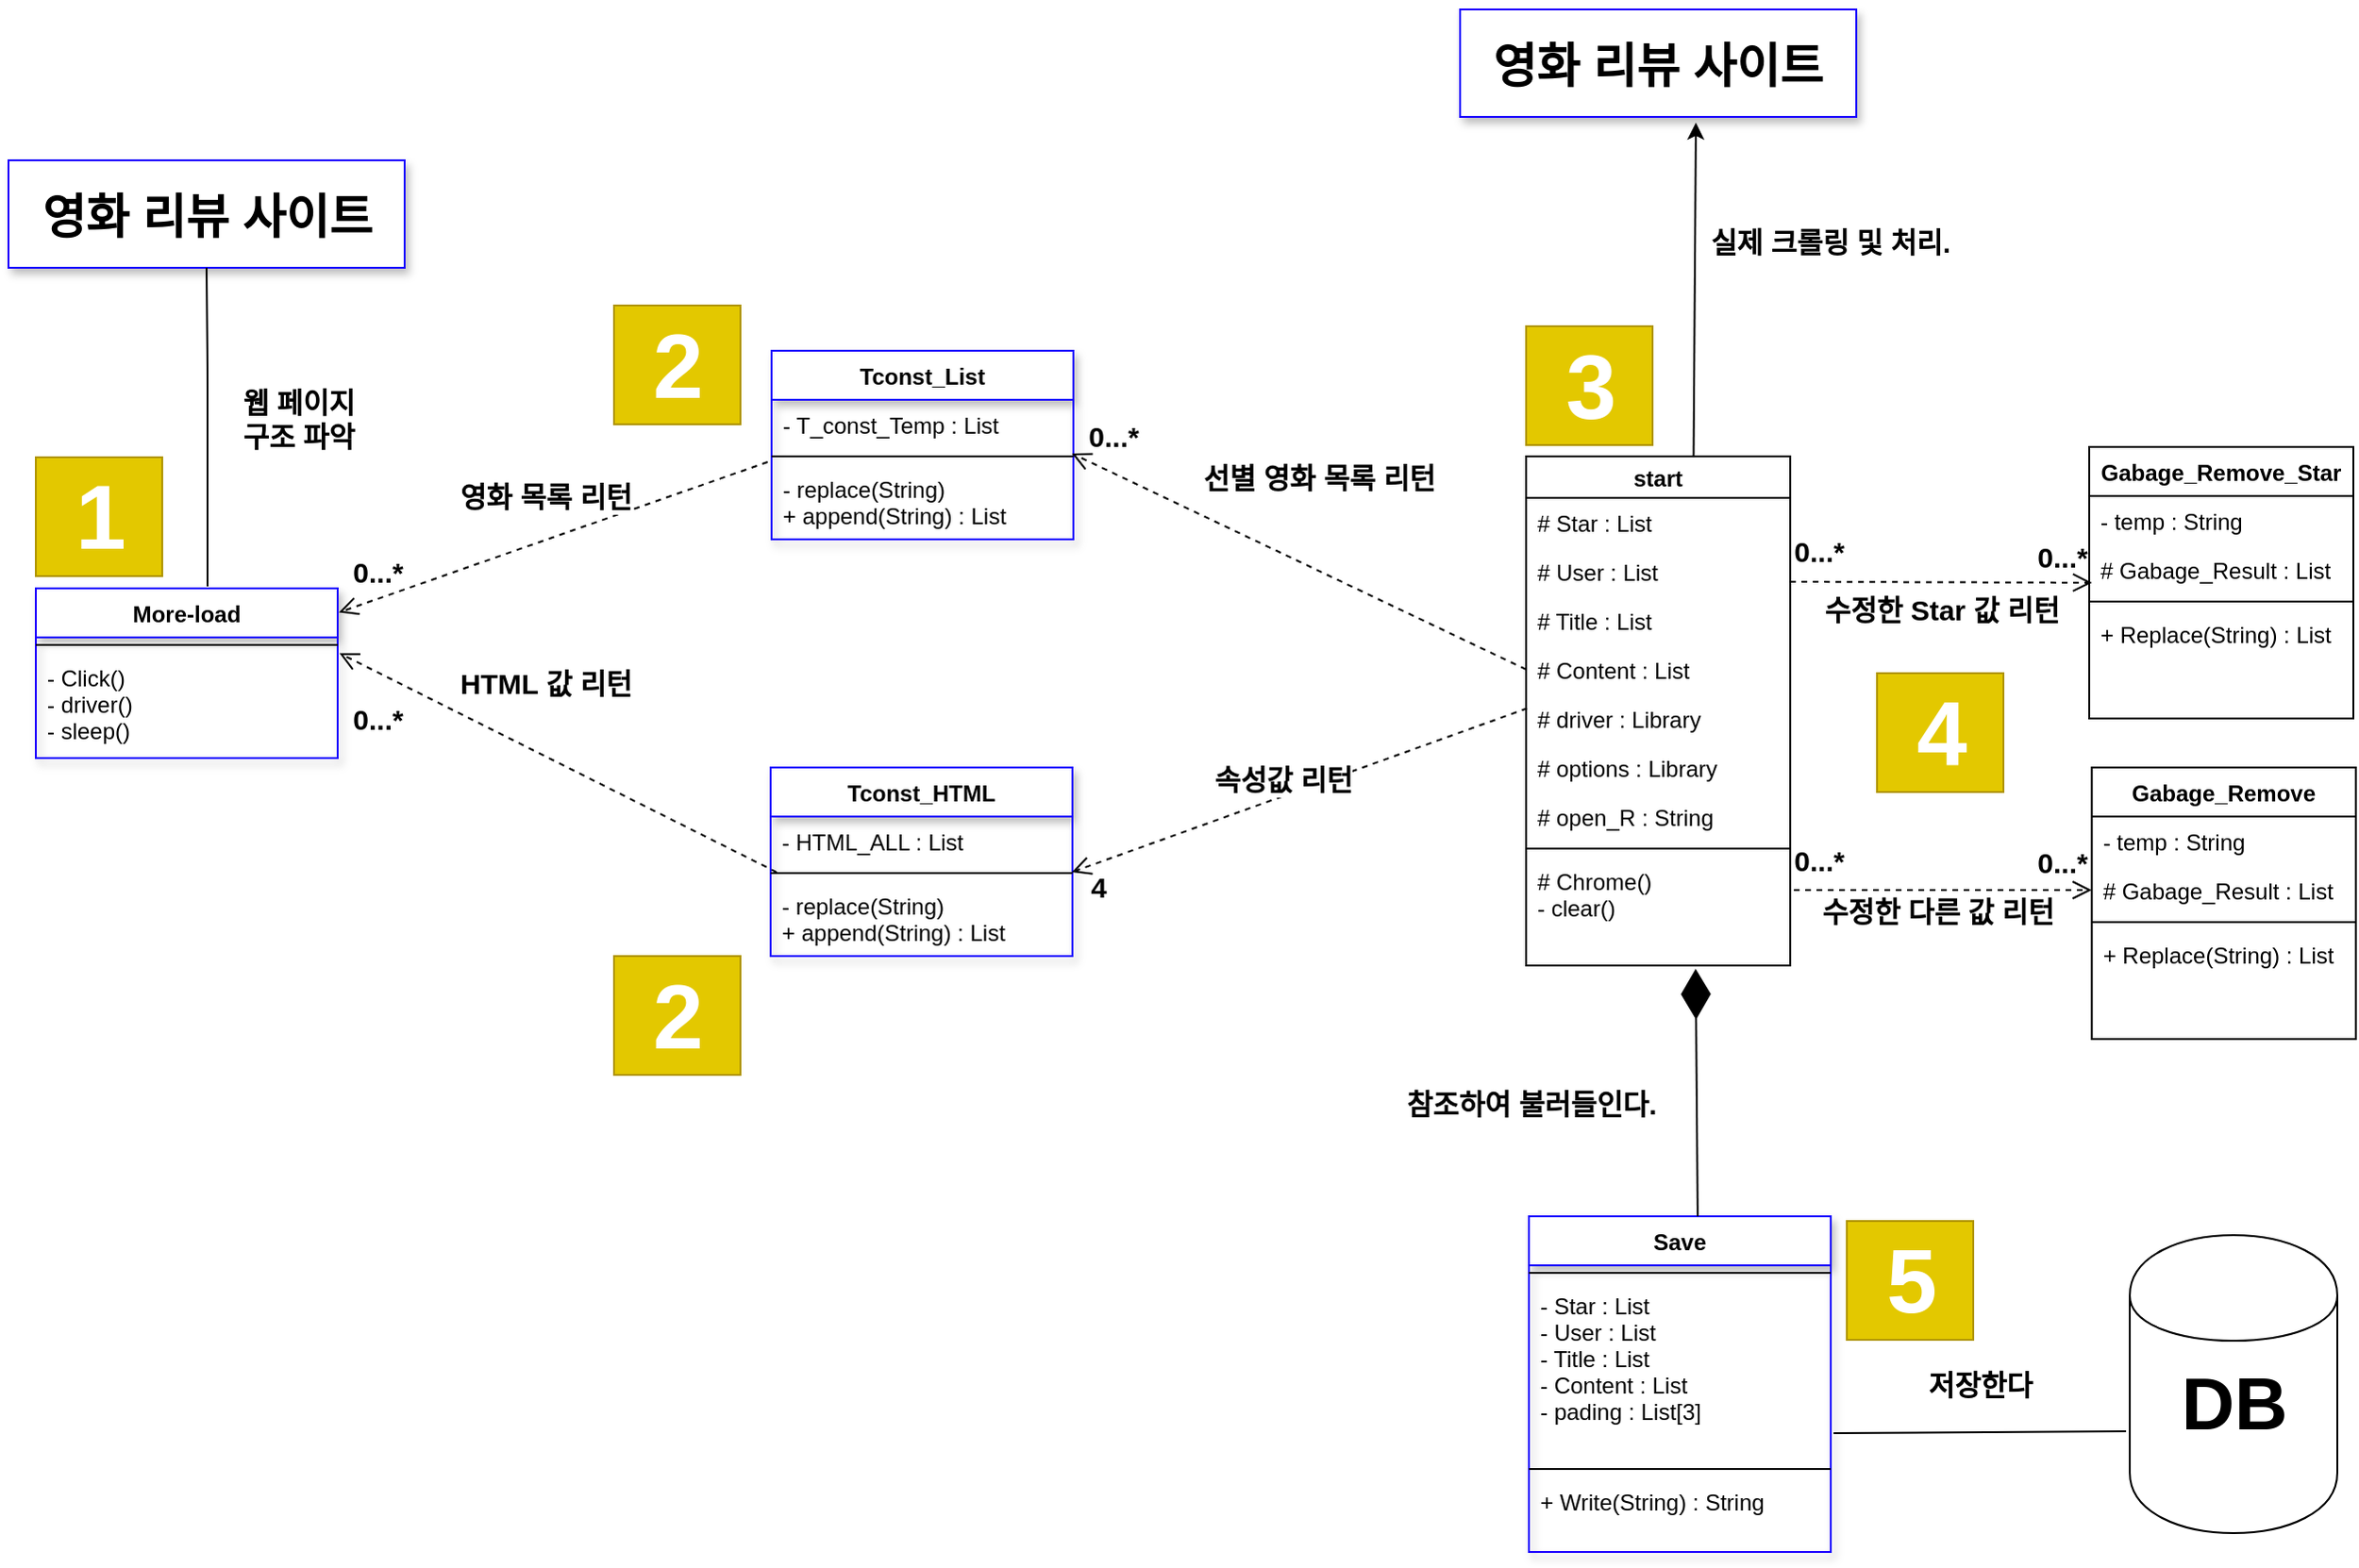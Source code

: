 <mxfile version="10.7.7" type="onedrive"><diagram id="erxecQElNRMZvbqkDSoe" name="Page-1"><mxGraphModel dx="1583" dy="755" grid="1" gridSize="10" guides="1" tooltips="1" connect="1" arrows="1" fold="1" page="1" pageScale="1" pageWidth="827" pageHeight="1169" math="0" shadow="0"><root><mxCell id="0"/><mxCell id="1" style="" parent="0"/><mxCell id="mg2RcnY0ZrVAYWT42y2O-1" value="Gabage_Remove" style="swimlane;fontStyle=1;childLayout=stackLayout;horizontal=1;startSize=26;fillColor=none;horizontalStack=0;resizeParent=1;resizeParentMax=0;resizeLast=0;collapsible=1;marginBottom=0;" parent="1" vertex="1"><mxGeometry x="789.833" y="662" width="140" height="144" as="geometry"/></mxCell><mxCell id="mg2RcnY0ZrVAYWT42y2O-2" value="- temp : String" style="text;strokeColor=none;fillColor=none;align=left;verticalAlign=top;spacingLeft=4;spacingRight=4;overflow=hidden;rotatable=0;points=[[0,0.5],[1,0.5]];portConstraint=eastwest;" parent="mg2RcnY0ZrVAYWT42y2O-1" vertex="1"><mxGeometry y="26" width="140" height="26" as="geometry"/></mxCell><mxCell id="mg2RcnY0ZrVAYWT42y2O-4" value="# Gabage_Result : List" style="text;strokeColor=none;fillColor=none;align=left;verticalAlign=top;spacingLeft=4;spacingRight=4;overflow=hidden;rotatable=0;points=[[0,0.5],[1,0.5]];portConstraint=eastwest;" parent="mg2RcnY0ZrVAYWT42y2O-1" vertex="1"><mxGeometry y="52" width="140" height="26" as="geometry"/></mxCell><mxCell id="RbFLjwt42uzbBS9KCX3p-108" value="" style="line;strokeWidth=1;fillColor=none;align=left;verticalAlign=middle;spacingTop=-1;spacingLeft=3;spacingRight=3;rotatable=0;labelPosition=right;points=[];portConstraint=eastwest;" parent="mg2RcnY0ZrVAYWT42y2O-1" vertex="1"><mxGeometry y="78" width="140" height="8" as="geometry"/></mxCell><mxCell id="NGYYi9G0U0jgl3LIBM-y-17" value="+ Replace(String) : List&#10;" style="text;strokeColor=none;fillColor=none;align=left;verticalAlign=top;spacingLeft=4;spacingRight=4;overflow=hidden;rotatable=0;points=[[0,0.5],[1,0.5]];portConstraint=eastwest;" parent="mg2RcnY0ZrVAYWT42y2O-1" vertex="1"><mxGeometry y="86" width="140" height="58" as="geometry"/></mxCell><mxCell id="mg2RcnY0ZrVAYWT42y2O-17" value="Gabage_Remove_Star" style="swimlane;fontStyle=1;childLayout=stackLayout;horizontal=1;startSize=26;fillColor=none;horizontalStack=0;resizeParent=1;resizeParentMax=0;resizeLast=0;collapsible=1;marginBottom=0;" parent="1" vertex="1"><mxGeometry x="788.5" y="492" width="140" height="144" as="geometry"/></mxCell><mxCell id="mg2RcnY0ZrVAYWT42y2O-18" value="- temp : String" style="text;strokeColor=none;fillColor=none;align=left;verticalAlign=top;spacingLeft=4;spacingRight=4;overflow=hidden;rotatable=0;points=[[0,0.5],[1,0.5]];portConstraint=eastwest;" parent="mg2RcnY0ZrVAYWT42y2O-17" vertex="1"><mxGeometry y="26" width="140" height="26" as="geometry"/></mxCell><mxCell id="mg2RcnY0ZrVAYWT42y2O-19" value="# Gabage_Result : List" style="text;strokeColor=none;fillColor=none;align=left;verticalAlign=top;spacingLeft=4;spacingRight=4;overflow=hidden;rotatable=0;points=[[0,0.5],[1,0.5]];portConstraint=eastwest;" parent="mg2RcnY0ZrVAYWT42y2O-17" vertex="1"><mxGeometry y="52" width="140" height="26" as="geometry"/></mxCell><mxCell id="RbFLjwt42uzbBS9KCX3p-109" value="" style="line;strokeWidth=1;fillColor=none;align=left;verticalAlign=middle;spacingTop=-1;spacingLeft=3;spacingRight=3;rotatable=0;labelPosition=right;points=[];portConstraint=eastwest;" parent="mg2RcnY0ZrVAYWT42y2O-17" vertex="1"><mxGeometry y="78" width="140" height="8" as="geometry"/></mxCell><mxCell id="RbFLjwt42uzbBS9KCX3p-110" value="+ Replace(String) : List&#10;" style="text;strokeColor=none;fillColor=none;align=left;verticalAlign=top;spacingLeft=4;spacingRight=4;overflow=hidden;rotatable=0;points=[[0,0.5],[1,0.5]];portConstraint=eastwest;" parent="mg2RcnY0ZrVAYWT42y2O-17" vertex="1"><mxGeometry y="86" width="140" height="58" as="geometry"/></mxCell><mxCell id="mg2RcnY0ZrVAYWT42y2O-23" value="start" style="swimlane;fontStyle=1;childLayout=stackLayout;horizontal=1;startSize=22;fillColor=none;horizontalStack=0;resizeParent=1;resizeParentMax=0;resizeLast=0;collapsible=1;marginBottom=0;" parent="1" vertex="1"><mxGeometry x="490" y="497" width="140" height="270" as="geometry"/></mxCell><mxCell id="mg2RcnY0ZrVAYWT42y2O-24" value="# Star : List" style="text;strokeColor=none;fillColor=none;align=left;verticalAlign=top;spacingLeft=4;spacingRight=4;overflow=hidden;rotatable=0;points=[[0,0.5],[1,0.5]];portConstraint=eastwest;" parent="mg2RcnY0ZrVAYWT42y2O-23" vertex="1"><mxGeometry y="22" width="140" height="26" as="geometry"/></mxCell><mxCell id="mg2RcnY0ZrVAYWT42y2O-25" value="# User : List" style="text;strokeColor=none;fillColor=none;align=left;verticalAlign=top;spacingLeft=4;spacingRight=4;overflow=hidden;rotatable=0;points=[[0,0.5],[1,0.5]];portConstraint=eastwest;" parent="mg2RcnY0ZrVAYWT42y2O-23" vertex="1"><mxGeometry y="48" width="140" height="26" as="geometry"/></mxCell><mxCell id="mg2RcnY0ZrVAYWT42y2O-26" value="# Title : List" style="text;strokeColor=none;fillColor=none;align=left;verticalAlign=top;spacingLeft=4;spacingRight=4;overflow=hidden;rotatable=0;points=[[0,0.5],[1,0.5]];portConstraint=eastwest;" parent="mg2RcnY0ZrVAYWT42y2O-23" vertex="1"><mxGeometry y="74" width="140" height="26" as="geometry"/></mxCell><mxCell id="mg2RcnY0ZrVAYWT42y2O-31" value="# Content : List" style="text;strokeColor=none;fillColor=none;align=left;verticalAlign=top;spacingLeft=4;spacingRight=4;overflow=hidden;rotatable=0;points=[[0,0.5],[1,0.5]];portConstraint=eastwest;" parent="mg2RcnY0ZrVAYWT42y2O-23" vertex="1"><mxGeometry y="100" width="140" height="26" as="geometry"/></mxCell><mxCell id="mg2RcnY0ZrVAYWT42y2O-30" value="# driver : Library" style="text;strokeColor=none;fillColor=none;align=left;verticalAlign=top;spacingLeft=4;spacingRight=4;overflow=hidden;rotatable=0;points=[[0,0.5],[1,0.5]];portConstraint=eastwest;" parent="mg2RcnY0ZrVAYWT42y2O-23" vertex="1"><mxGeometry y="126" width="140" height="26" as="geometry"/></mxCell><mxCell id="mg2RcnY0ZrVAYWT42y2O-8" value="# options : Library" style="text;strokeColor=none;fillColor=none;align=left;verticalAlign=top;spacingLeft=4;spacingRight=4;overflow=hidden;rotatable=0;points=[[0,0.5],[1,0.5]];portConstraint=eastwest;" parent="mg2RcnY0ZrVAYWT42y2O-23" vertex="1"><mxGeometry y="152" width="140" height="26" as="geometry"/></mxCell><mxCell id="mg2RcnY0ZrVAYWT42y2O-7" value="# open_R : String" style="text;strokeColor=none;fillColor=none;align=left;verticalAlign=top;spacingLeft=4;spacingRight=4;overflow=hidden;rotatable=0;points=[[0,0.5],[1,0.5]];portConstraint=eastwest;" parent="mg2RcnY0ZrVAYWT42y2O-23" vertex="1"><mxGeometry y="178" width="140" height="26" as="geometry"/></mxCell><mxCell id="RbFLjwt42uzbBS9KCX3p-58" value="" style="line;strokeWidth=1;fillColor=none;align=left;verticalAlign=middle;spacingTop=-1;spacingLeft=3;spacingRight=3;rotatable=0;labelPosition=right;points=[];portConstraint=eastwest;" parent="mg2RcnY0ZrVAYWT42y2O-23" vertex="1"><mxGeometry y="204" width="140" height="8" as="geometry"/></mxCell><mxCell id="RbFLjwt42uzbBS9KCX3p-57" value="# Chrome()&#10;- clear()&#10;" style="text;strokeColor=none;fillColor=none;align=left;verticalAlign=top;spacingLeft=4;spacingRight=4;overflow=hidden;rotatable=0;points=[[0,0.5],[1,0.5]];portConstraint=eastwest;" parent="mg2RcnY0ZrVAYWT42y2O-23" vertex="1"><mxGeometry y="212" width="140" height="58" as="geometry"/></mxCell><mxCell id="mg2RcnY0ZrVAYWT42y2O-47" value="&lt;span style=&quot;font-size: 15px&quot;&gt;0...*&lt;/span&gt;" style="text;strokeColor=none;fillColor=none;html=1;fontSize=24;fontStyle=1;verticalAlign=middle;align=center;" parent="1" vertex="1"><mxGeometry x="-141" y="547.5" width="43" height="17" as="geometry"/></mxCell><mxCell id="mg2RcnY0ZrVAYWT42y2O-63" value="&lt;span style=&quot;font-size: 15px&quot;&gt;0...*&lt;/span&gt;" style="text;strokeColor=none;fillColor=none;html=1;fontSize=24;fontStyle=1;verticalAlign=middle;align=center;" parent="1" vertex="1"><mxGeometry x="630" y="533" width="30" height="23" as="geometry"/></mxCell><mxCell id="mg2RcnY0ZrVAYWT42y2O-64" value="&lt;span style=&quot;font-size: 15px&quot;&gt;0...*&lt;/span&gt;" style="text;strokeColor=none;fillColor=none;html=1;fontSize=24;fontStyle=1;verticalAlign=middle;align=center;" parent="1" vertex="1"><mxGeometry x="758" y="534.5" width="32" height="26" as="geometry"/></mxCell><mxCell id="mg2RcnY0ZrVAYWT42y2O-86" value="&lt;span style=&quot;font-size: 15px&quot;&gt;3&lt;/span&gt;" style="text;strokeColor=none;fillColor=none;html=1;fontSize=24;fontStyle=1;verticalAlign=middle;align=center;" parent="1" vertex="1"><mxGeometry x="160" y="447.5" width="40" height="13" as="geometry"/></mxCell><mxCell id="zDz5GJzpa2cUHMxxTQ8U-17" value="&lt;span style=&quot;font-size: 15px&quot;&gt;4&lt;/span&gt;" style="text;strokeColor=none;fillColor=none;html=1;fontSize=24;fontStyle=1;verticalAlign=middle;align=center;" parent="1" vertex="1"><mxGeometry x="240" y="714" width="45" height="18" as="geometry"/></mxCell><mxCell id="zDz5GJzpa2cUHMxxTQ8U-25" value="More-load" style="swimlane;fontStyle=1;align=center;verticalAlign=top;childLayout=stackLayout;horizontal=1;startSize=26;horizontalStack=0;resizeParent=1;resizeParentMax=0;resizeLast=0;collapsible=1;marginBottom=0;shadow=1;strokeColor=#1900FF;" parent="1" vertex="1"><mxGeometry x="-300" y="567" width="160" height="90" as="geometry"/></mxCell><mxCell id="RbFLjwt42uzbBS9KCX3p-43" value="" style="line;strokeWidth=1;fillColor=none;align=left;verticalAlign=middle;spacingTop=-1;spacingLeft=3;spacingRight=3;rotatable=0;labelPosition=right;points=[];portConstraint=eastwest;" parent="zDz5GJzpa2cUHMxxTQ8U-25" vertex="1"><mxGeometry y="26" width="160" height="8" as="geometry"/></mxCell><mxCell id="zDz5GJzpa2cUHMxxTQ8U-28" value="- Click()&#10;- driver()&#10;- sleep()" style="text;strokeColor=none;fillColor=none;align=left;verticalAlign=top;spacingLeft=4;spacingRight=4;overflow=hidden;rotatable=0;points=[[0,0.5],[1,0.5]];portConstraint=eastwest;" parent="zDz5GJzpa2cUHMxxTQ8U-25" vertex="1"><mxGeometry y="34" width="160" height="56" as="geometry"/></mxCell><mxCell id="RbFLjwt42uzbBS9KCX3p-10" value="Tconst_HTML" style="swimlane;fontStyle=1;align=center;verticalAlign=top;childLayout=stackLayout;horizontal=1;startSize=26;horizontalStack=0;resizeParent=1;resizeParentMax=0;resizeLast=0;collapsible=1;marginBottom=0;shadow=1;strokeColor=#1900FF;" parent="1" vertex="1"><mxGeometry x="89.5" y="662" width="160" height="100" as="geometry"/></mxCell><mxCell id="RbFLjwt42uzbBS9KCX3p-11" value="- HTML_ALL : List" style="text;strokeColor=none;fillColor=none;align=left;verticalAlign=top;spacingLeft=4;spacingRight=4;overflow=hidden;rotatable=0;points=[[0,0.5],[1,0.5]];portConstraint=eastwest;" parent="RbFLjwt42uzbBS9KCX3p-10" vertex="1"><mxGeometry y="26" width="160" height="26" as="geometry"/></mxCell><mxCell id="RbFLjwt42uzbBS9KCX3p-12" value="" style="line;strokeWidth=1;fillColor=none;align=left;verticalAlign=middle;spacingTop=-1;spacingLeft=3;spacingRight=3;rotatable=0;labelPosition=right;points=[];portConstraint=eastwest;" parent="RbFLjwt42uzbBS9KCX3p-10" vertex="1"><mxGeometry y="52" width="160" height="8" as="geometry"/></mxCell><mxCell id="RbFLjwt42uzbBS9KCX3p-13" value="- replace(String)&#10;+ append(String) : List&#10;" style="text;strokeColor=none;fillColor=none;align=left;verticalAlign=top;spacingLeft=4;spacingRight=4;overflow=hidden;rotatable=0;points=[[0,0.5],[1,0.5]];portConstraint=eastwest;" parent="RbFLjwt42uzbBS9KCX3p-10" vertex="1"><mxGeometry y="60" width="160" height="40" as="geometry"/></mxCell><mxCell id="RbFLjwt42uzbBS9KCX3p-35" value="Tconst_List" style="swimlane;fontStyle=1;align=center;verticalAlign=top;childLayout=stackLayout;horizontal=1;startSize=26;horizontalStack=0;resizeParent=1;resizeParentMax=0;resizeLast=0;collapsible=1;marginBottom=0;shadow=1;strokeColor=#1900FF;" parent="1" vertex="1"><mxGeometry x="90" y="441" width="160" height="100" as="geometry"/></mxCell><mxCell id="RbFLjwt42uzbBS9KCX3p-36" value="- T_const_Temp : List" style="text;strokeColor=none;fillColor=none;align=left;verticalAlign=top;spacingLeft=4;spacingRight=4;overflow=hidden;rotatable=0;points=[[0,0.5],[1,0.5]];portConstraint=eastwest;" parent="RbFLjwt42uzbBS9KCX3p-35" vertex="1"><mxGeometry y="26" width="160" height="26" as="geometry"/></mxCell><mxCell id="RbFLjwt42uzbBS9KCX3p-37" value="" style="line;strokeWidth=1;fillColor=none;align=left;verticalAlign=middle;spacingTop=-1;spacingLeft=3;spacingRight=3;rotatable=0;labelPosition=right;points=[];portConstraint=eastwest;" parent="RbFLjwt42uzbBS9KCX3p-35" vertex="1"><mxGeometry y="52" width="160" height="8" as="geometry"/></mxCell><mxCell id="RbFLjwt42uzbBS9KCX3p-38" value="- replace(String)&#10;+ append(String) : List&#10;" style="text;strokeColor=none;fillColor=none;align=left;verticalAlign=top;spacingLeft=4;spacingRight=4;overflow=hidden;rotatable=0;points=[[0,0.5],[1,0.5]];portConstraint=eastwest;" parent="RbFLjwt42uzbBS9KCX3p-35" vertex="1"><mxGeometry y="60" width="160" height="40" as="geometry"/></mxCell><mxCell id="RbFLjwt42uzbBS9KCX3p-51" value="&lt;h1&gt;&lt;font style=&quot;font-size: 48px&quot;&gt;1&lt;/font&gt;&lt;/h1&gt;" style="text;strokeColor=#B09500;fillColor=#e3c800;html=1;fontSize=24;fontStyle=1;verticalAlign=middle;align=center;fontColor=#ffffff;" parent="1" vertex="1"><mxGeometry x="-300" y="497.5" width="67" height="63" as="geometry"/></mxCell><mxCell id="RbFLjwt42uzbBS9KCX3p-52" value="&lt;h1&gt;&lt;font style=&quot;font-size: 48px&quot;&gt;2&lt;/font&gt;&lt;/h1&gt;" style="text;strokeColor=#B09500;fillColor=#e3c800;html=1;fontSize=24;fontStyle=1;verticalAlign=middle;align=center;fontColor=#ffffff;" parent="1" vertex="1"><mxGeometry x="6.5" y="417" width="67" height="63" as="geometry"/></mxCell><mxCell id="RbFLjwt42uzbBS9KCX3p-53" value="&lt;h1&gt;&lt;font style=&quot;font-size: 48px&quot;&gt;2&lt;/font&gt;&lt;/h1&gt;" style="text;strokeColor=#B09500;fillColor=#e3c800;html=1;fontSize=24;fontStyle=1;verticalAlign=middle;align=center;fontColor=#ffffff;" parent="1" vertex="1"><mxGeometry x="6.5" y="762" width="67" height="63" as="geometry"/></mxCell><mxCell id="RbFLjwt42uzbBS9KCX3p-54" value="&lt;h1&gt;&lt;font style=&quot;font-size: 48px&quot;&gt;3&lt;/font&gt;&lt;/h1&gt;" style="text;strokeColor=#B09500;fillColor=#e3c800;html=1;fontSize=24;fontStyle=1;verticalAlign=middle;align=center;fontColor=#ffffff;" parent="1" vertex="1"><mxGeometry x="490" y="428" width="67" height="63" as="geometry"/></mxCell><mxCell id="RbFLjwt42uzbBS9KCX3p-55" value="&lt;span style=&quot;font-size: 15px&quot;&gt;0...*&lt;/span&gt;" style="text;strokeColor=none;fillColor=none;html=1;fontSize=24;fontStyle=1;verticalAlign=middle;align=center;" parent="1" vertex="1"><mxGeometry x="-140" y="620" width="42" height="27" as="geometry"/></mxCell><mxCell id="RbFLjwt42uzbBS9KCX3p-60" value="&lt;font style=&quot;font-size: 15px&quot;&gt;&lt;b&gt;영화 목록 리턴&lt;/b&gt;&lt;/font&gt;" style="html=1;verticalAlign=bottom;endArrow=open;dashed=1;endSize=8;exitX=-0.013;exitY=0.875;exitDx=0;exitDy=0;exitPerimeter=0;entryX=1.004;entryY=0.142;entryDx=0;entryDy=0;entryPerimeter=0;" parent="1" source="RbFLjwt42uzbBS9KCX3p-37" target="zDz5GJzpa2cUHMxxTQ8U-25" edge="1"><mxGeometry x="0.008" y="-11" relative="1" as="geometry"><mxPoint x="10" y="570" as="sourcePoint"/><mxPoint x="-10" y="600" as="targetPoint"/><mxPoint as="offset"/></mxGeometry></mxCell><mxCell id="RbFLjwt42uzbBS9KCX3p-61" value="&lt;span style=&quot;font-size: 15px&quot;&gt;&lt;b&gt;HTML 값 리턴&lt;/b&gt;&lt;/span&gt;" style="html=1;verticalAlign=bottom;endArrow=open;dashed=1;endSize=8;entryX=1.006;entryY=0.007;entryDx=0;entryDy=0;entryPerimeter=0;exitX=0.02;exitY=0.44;exitDx=0;exitDy=0;exitPerimeter=0;" parent="1" source="RbFLjwt42uzbBS9KCX3p-12" target="zDz5GJzpa2cUHMxxTQ8U-28" edge="1"><mxGeometry x="0.154" y="-24" relative="1" as="geometry"><mxPoint x="89" y="720" as="sourcePoint"/><mxPoint x="146.2" y="629" as="targetPoint"/><mxPoint as="offset"/></mxGeometry></mxCell><mxCell id="RbFLjwt42uzbBS9KCX3p-62" value="&lt;span style=&quot;font-size: 15px&quot;&gt;&lt;b&gt;속성값 리턴&lt;/b&gt;&lt;/span&gt;" style="html=1;verticalAlign=bottom;endArrow=open;dashed=1;endSize=8;entryX=0.998;entryY=0.44;entryDx=0;entryDy=0;exitX=0.004;exitY=0.293;exitDx=0;exitDy=0;exitPerimeter=0;entryPerimeter=0;" parent="1" source="mg2RcnY0ZrVAYWT42y2O-30" target="RbFLjwt42uzbBS9KCX3p-12" edge="1"><mxGeometry x="0.088" y="2" relative="1" as="geometry"><mxPoint x="342.741" y="627.466" as="sourcePoint"/><mxPoint x="127.569" y="559.879" as="targetPoint"/><mxPoint x="1" as="offset"/></mxGeometry></mxCell><mxCell id="RbFLjwt42uzbBS9KCX3p-63" value="&lt;span style=&quot;font-size: 15px&quot;&gt;&lt;b&gt;선별 영화 목록 리턴&lt;/b&gt;&lt;/span&gt;" style="html=1;verticalAlign=bottom;endArrow=open;dashed=1;endSize=8;entryX=0.995;entryY=1.094;entryDx=0;entryDy=0;exitX=0;exitY=0.5;exitDx=0;exitDy=0;entryPerimeter=0;" parent="1" source="mg2RcnY0ZrVAYWT42y2O-31" target="RbFLjwt42uzbBS9KCX3p-36" edge="1"><mxGeometry x="0.034" y="-34" relative="1" as="geometry"><mxPoint x="500.621" y="640.621" as="sourcePoint"/><mxPoint x="259.241" y="722" as="targetPoint"/><mxPoint as="offset"/><Array as="points"/></mxGeometry></mxCell><mxCell id="RbFLjwt42uzbBS9KCX3p-69" value="&lt;font style=&quot;font-size: 25px&quot;&gt;영화 리뷰 사이트&lt;/font&gt;" style="rounded=0;whiteSpace=wrap;html=1;fontStyle=1;strokeColor=#1900FF;shadow=1;" parent="1" vertex="1"><mxGeometry x="-314.5" y="340" width="210" height="57" as="geometry"/></mxCell><mxCell id="RbFLjwt42uzbBS9KCX3p-77" value="" style="endArrow=none;html=1;entryX=0.5;entryY=1;entryDx=0;entryDy=0;" parent="1" target="RbFLjwt42uzbBS9KCX3p-69" edge="1"><mxGeometry width="50" height="50" relative="1" as="geometry"><mxPoint x="-209" y="566" as="sourcePoint"/><mxPoint x="-260" y="830" as="targetPoint"/><Array as="points"><mxPoint x="-209" y="450"/></Array></mxGeometry></mxCell><mxCell id="RbFLjwt42uzbBS9KCX3p-78" value="&lt;span style=&quot;font-size: 15px&quot;&gt;&lt;b&gt;웹 페이지 &lt;br&gt;구조 파악&lt;/b&gt;&lt;/span&gt;" style="text;html=1;strokeColor=none;fillColor=none;align=center;verticalAlign=middle;whiteSpace=wrap;rounded=0;" parent="1" vertex="1"><mxGeometry x="-209.5" y="441.5" width="97" height="71" as="geometry"/></mxCell><mxCell id="RbFLjwt42uzbBS9KCX3p-79" value="&lt;font style=&quot;font-size: 25px&quot;&gt;영화 리뷰 사이트&lt;/font&gt;" style="rounded=0;whiteSpace=wrap;html=1;fontStyle=1;strokeColor=#1900FF;shadow=1;" parent="1" vertex="1"><mxGeometry x="455" y="260" width="210" height="57" as="geometry"/></mxCell><mxCell id="RbFLjwt42uzbBS9KCX3p-83" value="&lt;span style=&quot;font-size: 15px&quot;&gt;&lt;b&gt;실제 크롤링 및 처리.&lt;/b&gt;&lt;/span&gt;" style="text;html=1;strokeColor=none;fillColor=none;align=center;verticalAlign=middle;whiteSpace=wrap;rounded=0;" parent="1" vertex="1"><mxGeometry x="567" y="347" width="169" height="71" as="geometry"/></mxCell><mxCell id="RbFLjwt42uzbBS9KCX3p-88" value="Save" style="swimlane;fontStyle=1;align=center;verticalAlign=top;childLayout=stackLayout;horizontal=1;startSize=26;horizontalStack=0;resizeParent=1;resizeParentMax=0;resizeLast=0;collapsible=1;marginBottom=0;shadow=1;strokeColor=#1900FF;" parent="1" vertex="1"><mxGeometry x="491.5" y="900" width="160" height="178" as="geometry"/></mxCell><mxCell id="RbFLjwt42uzbBS9KCX3p-90" value="" style="line;strokeWidth=1;fillColor=none;align=left;verticalAlign=middle;spacingTop=-1;spacingLeft=3;spacingRight=3;rotatable=0;labelPosition=right;points=[];portConstraint=eastwest;" parent="RbFLjwt42uzbBS9KCX3p-88" vertex="1"><mxGeometry y="26" width="160" height="8" as="geometry"/></mxCell><mxCell id="RbFLjwt42uzbBS9KCX3p-91" value="- Star : List&#10;- User : List&#10;- Title : List&#10;- Content : List&#10;- pading : List[3]&#10;" style="text;strokeColor=none;fillColor=none;align=left;verticalAlign=top;spacingLeft=4;spacingRight=4;overflow=hidden;rotatable=0;points=[[0,0.5],[1,0.5]];portConstraint=eastwest;" parent="RbFLjwt42uzbBS9KCX3p-88" vertex="1"><mxGeometry y="34" width="160" height="96" as="geometry"/></mxCell><mxCell id="RbFLjwt42uzbBS9KCX3p-94" value="" style="line;strokeWidth=1;fillColor=none;align=left;verticalAlign=middle;spacingTop=-1;spacingLeft=3;spacingRight=3;rotatable=0;labelPosition=right;points=[];portConstraint=eastwest;" parent="RbFLjwt42uzbBS9KCX3p-88" vertex="1"><mxGeometry y="130" width="160" height="8" as="geometry"/></mxCell><mxCell id="RbFLjwt42uzbBS9KCX3p-93" value="+ Write(String) : String" style="text;strokeColor=none;fillColor=none;align=left;verticalAlign=top;spacingLeft=4;spacingRight=4;overflow=hidden;rotatable=0;points=[[0,0.5],[1,0.5]];portConstraint=eastwest;" parent="RbFLjwt42uzbBS9KCX3p-88" vertex="1"><mxGeometry y="138" width="160" height="40" as="geometry"/></mxCell><mxCell id="RbFLjwt42uzbBS9KCX3p-95" value="&lt;h1&gt;&lt;font style=&quot;font-size: 48px&quot;&gt;4&lt;/font&gt;&lt;/h1&gt;" style="text;strokeColor=#B09500;fillColor=#e3c800;html=1;fontSize=24;fontStyle=1;verticalAlign=middle;align=center;fontColor=#ffffff;" parent="1" vertex="1"><mxGeometry x="676" y="612" width="67" height="63" as="geometry"/></mxCell><mxCell id="RbFLjwt42uzbBS9KCX3p-96" value="&lt;h1&gt;&lt;font style=&quot;font-size: 48px&quot;&gt;5&lt;/font&gt;&lt;/h1&gt;" style="text;strokeColor=#B09500;fillColor=#e3c800;html=1;fontSize=24;fontStyle=1;verticalAlign=middle;align=center;fontColor=#ffffff;" parent="1" vertex="1"><mxGeometry x="660" y="902.5" width="67" height="63" as="geometry"/></mxCell><mxCell id="RbFLjwt42uzbBS9KCX3p-101" value="" style="shape=cylinder;whiteSpace=wrap;html=1;boundedLbl=1;backgroundOutline=1;" parent="1" vertex="1"><mxGeometry x="810" y="910" width="110" height="158" as="geometry"/></mxCell><mxCell id="RbFLjwt42uzbBS9KCX3p-103" value="&lt;font style=&quot;font-size: 39px&quot;&gt;&lt;b&gt;DB&lt;/b&gt;&lt;/font&gt;" style="text;html=1;strokeColor=none;fillColor=none;align=center;verticalAlign=middle;whiteSpace=wrap;rounded=0;" parent="1" vertex="1"><mxGeometry x="828.5" y="980" width="73" height="40" as="geometry"/></mxCell><mxCell id="RbFLjwt42uzbBS9KCX3p-106" value="&lt;span style=&quot;font-size: 15px&quot;&gt;0...*&lt;/span&gt;" style="text;strokeColor=none;fillColor=none;html=1;fontSize=24;fontStyle=1;verticalAlign=middle;align=center;" parent="1" vertex="1"><mxGeometry x="250" y="470.5" width="42" height="27" as="geometry"/></mxCell><mxCell id="RbFLjwt42uzbBS9KCX3p-118" value="&lt;font style=&quot;font-size: 15px&quot;&gt;&lt;b&gt;저장한다&lt;/b&gt;&lt;/font&gt;" style="text;html=1;strokeColor=none;fillColor=none;align=center;verticalAlign=middle;whiteSpace=wrap;rounded=0;" parent="1" vertex="1"><mxGeometry x="696.5" y="973" width="68" height="32" as="geometry"/></mxCell><mxCell id="RbFLjwt42uzbBS9KCX3p-120" value="" style="endArrow=classic;html=1;exitX=0.634;exitY=-0.002;exitDx=0;exitDy=0;exitPerimeter=0;" parent="1" source="mg2RcnY0ZrVAYWT42y2O-23" edge="1"><mxGeometry width="50" height="50" relative="1" as="geometry"><mxPoint x="661.647" y="1017.059" as="sourcePoint"/><mxPoint x="580" y="320" as="targetPoint"/></mxGeometry></mxCell><mxCell id="RbFLjwt42uzbBS9KCX3p-123" value="&lt;span style=&quot;font-size: 15px&quot;&gt;&lt;b&gt;참조하여 불러들인다.&lt;/b&gt;&lt;/span&gt;" style="text;html=1;strokeColor=none;fillColor=none;align=center;verticalAlign=middle;whiteSpace=wrap;rounded=0;" parent="1" vertex="1"><mxGeometry x="415" y="829" width="156" height="22" as="geometry"/></mxCell><mxCell id="RbFLjwt42uzbBS9KCX3p-124" value="" style="endArrow=diamondThin;endFill=1;endSize=24;html=1;entryX=0.642;entryY=1.03;entryDx=0;entryDy=0;entryPerimeter=0;exitX=0.559;exitY=0;exitDx=0;exitDy=0;exitPerimeter=0;" parent="1" source="RbFLjwt42uzbBS9KCX3p-88" target="RbFLjwt42uzbBS9KCX3p-57" edge="1"><mxGeometry width="160" relative="1" as="geometry"><mxPoint x="600" y="880" as="sourcePoint"/><mxPoint x="360" y="890" as="targetPoint"/></mxGeometry></mxCell><mxCell id="NGYYi9G0U0jgl3LIBM-y-2" value="&lt;span style=&quot;font-size: 15px&quot;&gt;&lt;b&gt;수정한 Star 값 리턴&lt;/b&gt;&lt;/span&gt;" style="html=1;verticalAlign=bottom;endArrow=open;dashed=1;endSize=8;exitX=1.014;exitY=0.172;exitDx=0;exitDy=0;exitPerimeter=0;" parent="1" edge="1"><mxGeometry x="0.001" y="-26" relative="1" as="geometry"><mxPoint x="630" y="563.5" as="sourcePoint"/><mxPoint x="790" y="564" as="targetPoint"/><mxPoint as="offset"/></mxGeometry></mxCell><mxCell id="NGYYi9G0U0jgl3LIBM-y-3" value="&lt;span style=&quot;font-size: 15px&quot;&gt;0...*&lt;/span&gt;" style="text;strokeColor=none;fillColor=none;html=1;fontSize=24;fontStyle=1;verticalAlign=middle;align=center;" parent="1" vertex="1"><mxGeometry x="630" y="697.5" width="30" height="23" as="geometry"/></mxCell><mxCell id="NGYYi9G0U0jgl3LIBM-y-4" value="&lt;span style=&quot;font-size: 15px&quot;&gt;0...*&lt;/span&gt;" style="text;strokeColor=none;fillColor=none;html=1;fontSize=24;fontStyle=1;verticalAlign=middle;align=center;" parent="1" vertex="1"><mxGeometry x="758" y="697" width="32" height="26" as="geometry"/></mxCell><mxCell id="NGYYi9G0U0jgl3LIBM-y-14" value="&lt;font style=&quot;font-size: 15px&quot;&gt;&lt;b&gt;수정한 다른 값 리턴&amp;nbsp;&lt;/b&gt;&lt;/font&gt;" style="html=1;verticalAlign=bottom;endArrow=open;dashed=1;endSize=8;entryX=0;entryY=0.5;entryDx=0;entryDy=0;exitX=1.014;exitY=0.31;exitDx=0;exitDy=0;exitPerimeter=0;" parent="1" source="RbFLjwt42uzbBS9KCX3p-57" target="mg2RcnY0ZrVAYWT42y2O-4" edge="1"><mxGeometry x="-0.013" y="-23" relative="1" as="geometry"><mxPoint x="390" y="1019.5" as="sourcePoint"/><mxPoint x="310" y="1019.5" as="targetPoint"/><mxPoint as="offset"/></mxGeometry></mxCell><mxCell id="XPyIdYVLeg7fgZ1dl4RE-1" value="" style="endArrow=none;html=1;entryX=-0.018;entryY=0.658;entryDx=0;entryDy=0;entryPerimeter=0;exitX=1.009;exitY=0.844;exitDx=0;exitDy=0;exitPerimeter=0;" parent="1" source="RbFLjwt42uzbBS9KCX3p-91" target="RbFLjwt42uzbBS9KCX3p-101" edge="1"><mxGeometry width="50" height="50" relative="1" as="geometry"><mxPoint x="10" y="1150" as="sourcePoint"/><mxPoint x="710" y="1110" as="targetPoint"/></mxGeometry></mxCell></root></mxGraphModel></diagram></mxfile>